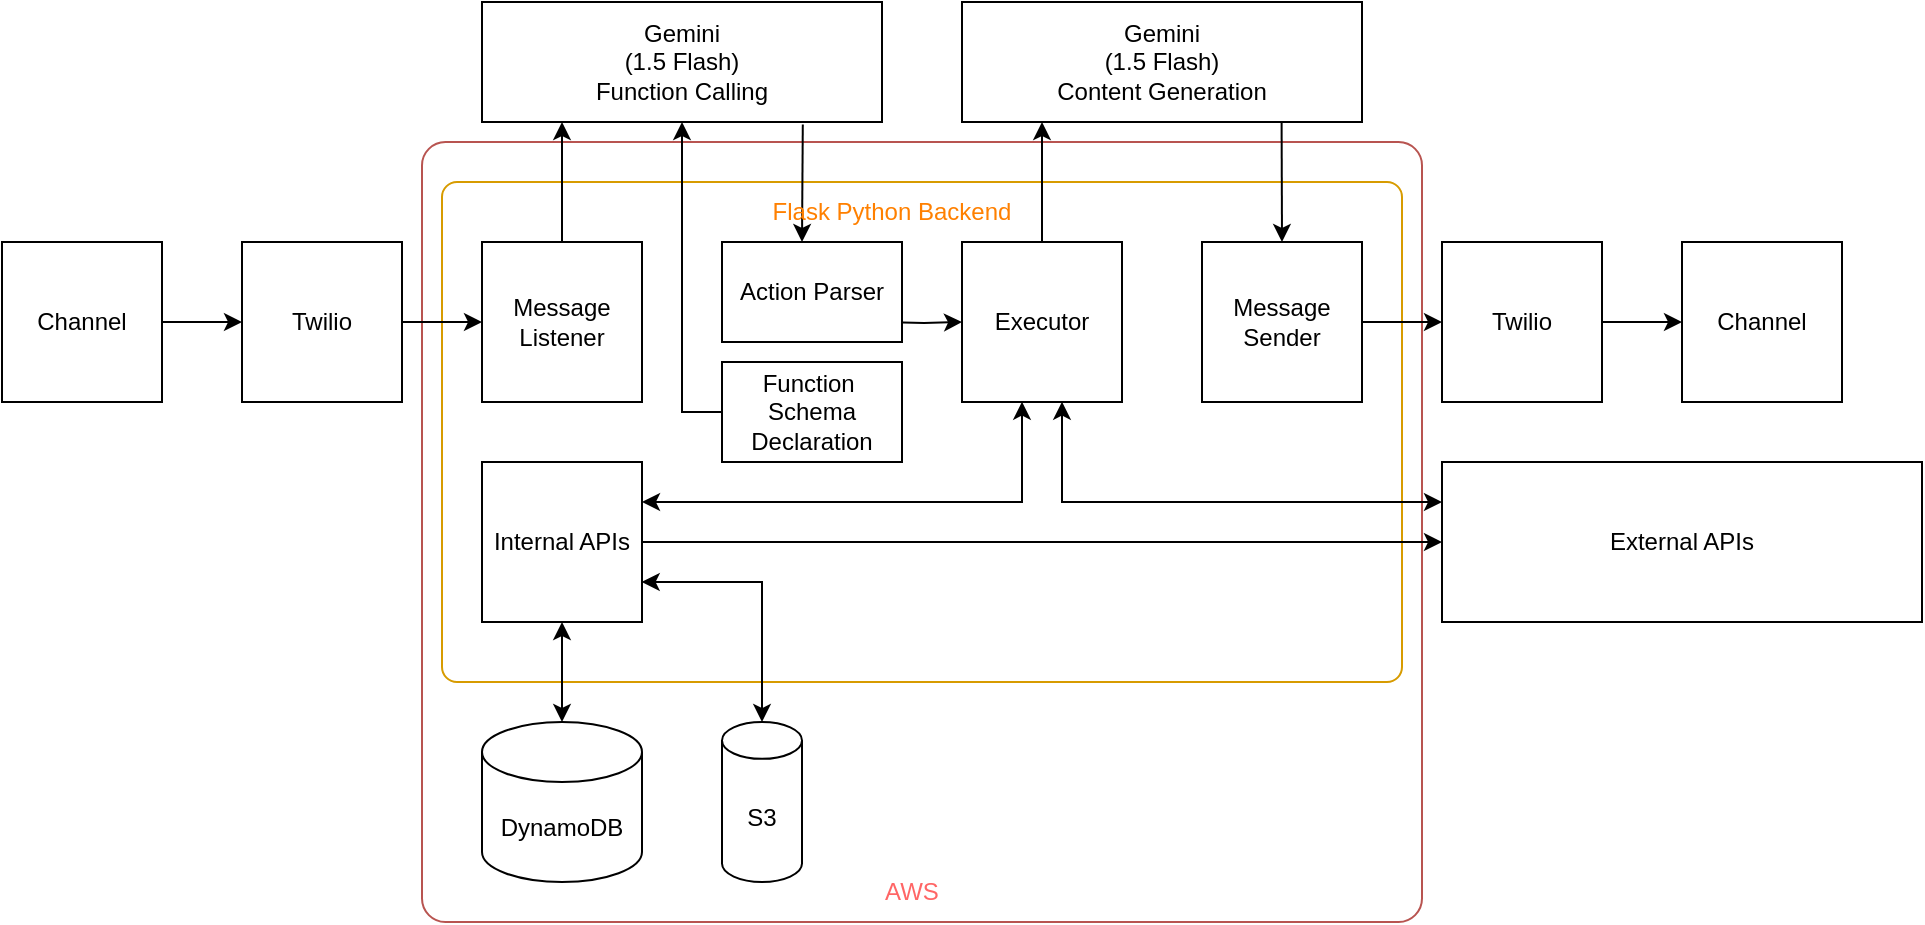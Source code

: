 <mxfile version="24.8.4">
  <diagram name="Page-1" id="cp2lDJKNXeXYgKawgJn0">
    <mxGraphModel dx="1257" dy="650" grid="1" gridSize="10" guides="1" tooltips="1" connect="1" arrows="1" fold="1" page="1" pageScale="1" pageWidth="850" pageHeight="1100" math="0" shadow="0">
      <root>
        <mxCell id="0" />
        <mxCell id="1" parent="0" />
        <mxCell id="L0HTs1hgYTQf2p8KzPn4-115" value="" style="rounded=1;whiteSpace=wrap;html=1;fillColor=none;strokeColor=#d79b00;arcSize=3;" vertex="1" parent="1">
          <mxGeometry x="620" y="410" width="480" height="250" as="geometry" />
        </mxCell>
        <mxCell id="L0HTs1hgYTQf2p8KzPn4-127" value="" style="rounded=1;whiteSpace=wrap;html=1;fillColor=none;strokeColor=#b85450;arcSize=3;" vertex="1" parent="1">
          <mxGeometry x="610" y="390" width="500" height="390" as="geometry" />
        </mxCell>
        <mxCell id="L0HTs1hgYTQf2p8KzPn4-85" style="edgeStyle=orthogonalEdgeStyle;rounded=0;orthogonalLoop=1;jettySize=auto;html=1;exitX=1;exitY=0.5;exitDx=0;exitDy=0;entryX=0;entryY=0.5;entryDx=0;entryDy=0;" edge="1" source="L0HTs1hgYTQf2p8KzPn4-86" target="L0HTs1hgYTQf2p8KzPn4-88" parent="1">
          <mxGeometry relative="1" as="geometry" />
        </mxCell>
        <mxCell id="L0HTs1hgYTQf2p8KzPn4-86" value="Channel" style="whiteSpace=wrap;html=1;aspect=fixed;" vertex="1" parent="1">
          <mxGeometry x="400" y="440" width="80" height="80" as="geometry" />
        </mxCell>
        <mxCell id="L0HTs1hgYTQf2p8KzPn4-87" style="edgeStyle=orthogonalEdgeStyle;rounded=0;orthogonalLoop=1;jettySize=auto;html=1;exitX=1;exitY=0.5;exitDx=0;exitDy=0;entryX=0;entryY=0.5;entryDx=0;entryDy=0;" edge="1" source="L0HTs1hgYTQf2p8KzPn4-88" target="L0HTs1hgYTQf2p8KzPn4-93" parent="1">
          <mxGeometry relative="1" as="geometry" />
        </mxCell>
        <mxCell id="L0HTs1hgYTQf2p8KzPn4-88" value="Twilio" style="whiteSpace=wrap;html=1;aspect=fixed;" vertex="1" parent="1">
          <mxGeometry x="520" y="440" width="80" height="80" as="geometry" />
        </mxCell>
        <mxCell id="L0HTs1hgYTQf2p8KzPn4-89" style="edgeStyle=orthogonalEdgeStyle;rounded=0;orthogonalLoop=1;jettySize=auto;html=1;exitX=1;exitY=0.5;exitDx=0;exitDy=0;entryX=0;entryY=0.5;entryDx=0;entryDy=0;" edge="1" target="L0HTs1hgYTQf2p8KzPn4-91" parent="1">
          <mxGeometry relative="1" as="geometry">
            <mxPoint x="840.0" y="480" as="sourcePoint" />
          </mxGeometry>
        </mxCell>
        <mxCell id="L0HTs1hgYTQf2p8KzPn4-91" value="Executor" style="whiteSpace=wrap;html=1;aspect=fixed;" vertex="1" parent="1">
          <mxGeometry x="880" y="440" width="80" height="80" as="geometry" />
        </mxCell>
        <mxCell id="L0HTs1hgYTQf2p8KzPn4-93" value="Message Listener" style="whiteSpace=wrap;html=1;aspect=fixed;" vertex="1" parent="1">
          <mxGeometry x="640" y="440" width="80" height="80" as="geometry" />
        </mxCell>
        <mxCell id="L0HTs1hgYTQf2p8KzPn4-94" value="Gemini&lt;br&gt;(1.5 Flash)&lt;div&gt;Function Calling&lt;/div&gt;" style="rounded=0;whiteSpace=wrap;html=1;" vertex="1" parent="1">
          <mxGeometry x="640" y="320" width="200" height="60" as="geometry" />
        </mxCell>
        <mxCell id="L0HTs1hgYTQf2p8KzPn4-95" style="edgeStyle=orthogonalEdgeStyle;rounded=0;orthogonalLoop=1;jettySize=auto;html=1;exitX=1;exitY=0.5;exitDx=0;exitDy=0;entryX=0;entryY=0.5;entryDx=0;entryDy=0;" edge="1" source="L0HTs1hgYTQf2p8KzPn4-96" target="L0HTs1hgYTQf2p8KzPn4-100" parent="1">
          <mxGeometry relative="1" as="geometry" />
        </mxCell>
        <mxCell id="L0HTs1hgYTQf2p8KzPn4-96" value="Message Sender" style="whiteSpace=wrap;html=1;aspect=fixed;" vertex="1" parent="1">
          <mxGeometry x="1000" y="440" width="80" height="80" as="geometry" />
        </mxCell>
        <mxCell id="L0HTs1hgYTQf2p8KzPn4-97" value="Gemini&lt;br&gt;(1.5 Flash)&lt;div&gt;Content Generation&lt;/div&gt;" style="rounded=0;whiteSpace=wrap;html=1;" vertex="1" parent="1">
          <mxGeometry x="880" y="320" width="200" height="60" as="geometry" />
        </mxCell>
        <mxCell id="L0HTs1hgYTQf2p8KzPn4-98" value="" style="endArrow=classic;html=1;rounded=0;exitX=0.5;exitY=0;exitDx=0;exitDy=0;" edge="1" source="L0HTs1hgYTQf2p8KzPn4-91" parent="1">
          <mxGeometry width="50" height="50" relative="1" as="geometry">
            <mxPoint x="870" y="420" as="sourcePoint" />
            <mxPoint x="920" y="380" as="targetPoint" />
          </mxGeometry>
        </mxCell>
        <mxCell id="L0HTs1hgYTQf2p8KzPn4-99" style="edgeStyle=orthogonalEdgeStyle;rounded=0;orthogonalLoop=1;jettySize=auto;html=1;exitX=1;exitY=0.5;exitDx=0;exitDy=0;entryX=0;entryY=0.5;entryDx=0;entryDy=0;" edge="1" source="L0HTs1hgYTQf2p8KzPn4-100" target="L0HTs1hgYTQf2p8KzPn4-104" parent="1">
          <mxGeometry relative="1" as="geometry" />
        </mxCell>
        <mxCell id="L0HTs1hgYTQf2p8KzPn4-100" value="Twilio" style="whiteSpace=wrap;html=1;aspect=fixed;" vertex="1" parent="1">
          <mxGeometry x="1120" y="440" width="80" height="80" as="geometry" />
        </mxCell>
        <mxCell id="L0HTs1hgYTQf2p8KzPn4-101" value="" style="endArrow=classic;html=1;rounded=0;entryX=0.5;entryY=0;entryDx=0;entryDy=0;exitX=0.799;exitY=1.005;exitDx=0;exitDy=0;exitPerimeter=0;" edge="1" source="L0HTs1hgYTQf2p8KzPn4-97" target="L0HTs1hgYTQf2p8KzPn4-96" parent="1">
          <mxGeometry width="50" height="50" relative="1" as="geometry">
            <mxPoint x="1020" y="370" as="sourcePoint" />
            <mxPoint x="1020" y="440" as="targetPoint" />
          </mxGeometry>
        </mxCell>
        <mxCell id="L0HTs1hgYTQf2p8KzPn4-102" value="" style="endArrow=classic;html=1;rounded=0;exitX=0.5;exitY=0;exitDx=0;exitDy=0;entryX=0.2;entryY=1;entryDx=0;entryDy=0;entryPerimeter=0;" edge="1" source="L0HTs1hgYTQf2p8KzPn4-93" target="L0HTs1hgYTQf2p8KzPn4-94" parent="1">
          <mxGeometry width="50" height="50" relative="1" as="geometry">
            <mxPoint x="700" y="430" as="sourcePoint" />
            <mxPoint x="750" y="380" as="targetPoint" />
          </mxGeometry>
        </mxCell>
        <mxCell id="L0HTs1hgYTQf2p8KzPn4-103" value="" style="endArrow=classic;html=1;rounded=0;exitX=0.802;exitY=1.02;exitDx=0;exitDy=0;exitPerimeter=0;entryX=0.5;entryY=0;entryDx=0;entryDy=0;" edge="1" source="L0HTs1hgYTQf2p8KzPn4-94" parent="1">
          <mxGeometry width="50" height="50" relative="1" as="geometry">
            <mxPoint x="830" y="420" as="sourcePoint" />
            <mxPoint x="800" y="440" as="targetPoint" />
          </mxGeometry>
        </mxCell>
        <mxCell id="L0HTs1hgYTQf2p8KzPn4-104" value="Channel" style="whiteSpace=wrap;html=1;aspect=fixed;" vertex="1" parent="1">
          <mxGeometry x="1240" y="440" width="80" height="80" as="geometry" />
        </mxCell>
        <mxCell id="L0HTs1hgYTQf2p8KzPn4-154" style="edgeStyle=orthogonalEdgeStyle;rounded=0;orthogonalLoop=1;jettySize=auto;html=1;exitX=1;exitY=0.5;exitDx=0;exitDy=0;entryX=0;entryY=0.5;entryDx=0;entryDy=0;" edge="1" parent="1" source="L0HTs1hgYTQf2p8KzPn4-105" target="L0HTs1hgYTQf2p8KzPn4-110">
          <mxGeometry relative="1" as="geometry" />
        </mxCell>
        <mxCell id="L0HTs1hgYTQf2p8KzPn4-105" value="Internal APIs" style="rounded=0;whiteSpace=wrap;html=1;" vertex="1" parent="1">
          <mxGeometry x="640" y="550" width="80" height="80" as="geometry" />
        </mxCell>
        <mxCell id="L0HTs1hgYTQf2p8KzPn4-110" value="External APIs" style="rounded=0;whiteSpace=wrap;html=1;" vertex="1" parent="1">
          <mxGeometry x="1120" y="550" width="240" height="80" as="geometry" />
        </mxCell>
        <mxCell id="L0HTs1hgYTQf2p8KzPn4-118" value="DynamoDB" style="shape=cylinder3;whiteSpace=wrap;html=1;boundedLbl=1;backgroundOutline=1;size=15;" vertex="1" parent="1">
          <mxGeometry x="640" y="680" width="80" height="80" as="geometry" />
        </mxCell>
        <mxCell id="L0HTs1hgYTQf2p8KzPn4-119" value="S3" style="shape=cylinder3;whiteSpace=wrap;html=1;boundedLbl=1;backgroundOutline=1;size=9.217;" vertex="1" parent="1">
          <mxGeometry x="760" y="680" width="40" height="80" as="geometry" />
        </mxCell>
        <mxCell id="L0HTs1hgYTQf2p8KzPn4-124" value="" style="endArrow=classic;startArrow=classic;html=1;rounded=0;entryX=0.5;entryY=1;entryDx=0;entryDy=0;" edge="1" parent="1" source="L0HTs1hgYTQf2p8KzPn4-118" target="L0HTs1hgYTQf2p8KzPn4-105">
          <mxGeometry width="50" height="50" relative="1" as="geometry">
            <mxPoint x="680" y="699.289" as="sourcePoint" />
            <mxPoint x="680" y="649.289" as="targetPoint" />
          </mxGeometry>
        </mxCell>
        <mxCell id="L0HTs1hgYTQf2p8KzPn4-92" value="&lt;span style=&quot;color: rgb(255, 128, 0);&quot;&gt;Flask&amp;nbsp;&lt;/span&gt;&lt;font color=&quot;#ff8000&quot;&gt;Python Backend&lt;/font&gt;" style="text;html=1;align=center;verticalAlign=middle;whiteSpace=wrap;rounded=0;" vertex="1" parent="1">
          <mxGeometry x="740" y="410" width="210" height="30" as="geometry" />
        </mxCell>
        <mxCell id="L0HTs1hgYTQf2p8KzPn4-130" value="&lt;font color=&quot;#ff6666&quot;&gt;AWS&lt;/font&gt;" style="text;html=1;align=center;verticalAlign=middle;whiteSpace=wrap;rounded=0;" vertex="1" parent="1">
          <mxGeometry x="750" y="750" width="210" height="30" as="geometry" />
        </mxCell>
        <mxCell id="L0HTs1hgYTQf2p8KzPn4-135" value="" style="endArrow=classic;startArrow=classic;html=1;rounded=0;exitX=0.5;exitY=0;exitDx=0;exitDy=0;exitPerimeter=0;entryX=0.208;entryY=0.8;entryDx=0;entryDy=0;entryPerimeter=0;" edge="1" parent="1" source="L0HTs1hgYTQf2p8KzPn4-119" target="L0HTs1hgYTQf2p8KzPn4-115">
          <mxGeometry width="50" height="50" relative="1" as="geometry">
            <mxPoint x="790" y="640" as="sourcePoint" />
            <mxPoint x="840" y="590" as="targetPoint" />
            <Array as="points">
              <mxPoint x="780" y="610" />
            </Array>
          </mxGeometry>
        </mxCell>
        <mxCell id="L0HTs1hgYTQf2p8KzPn4-142" style="edgeStyle=orthogonalEdgeStyle;rounded=0;orthogonalLoop=1;jettySize=auto;html=1;exitX=0;exitY=0.5;exitDx=0;exitDy=0;entryX=0.5;entryY=1;entryDx=0;entryDy=0;" edge="1" parent="1" source="L0HTs1hgYTQf2p8KzPn4-140" target="L0HTs1hgYTQf2p8KzPn4-94">
          <mxGeometry relative="1" as="geometry" />
        </mxCell>
        <mxCell id="L0HTs1hgYTQf2p8KzPn4-140" value="Function&amp;nbsp; Schema Declaration" style="rounded=0;whiteSpace=wrap;html=1;" vertex="1" parent="1">
          <mxGeometry x="760" y="500" width="90" height="50" as="geometry" />
        </mxCell>
        <mxCell id="L0HTs1hgYTQf2p8KzPn4-143" value="Action Parser" style="rounded=0;whiteSpace=wrap;html=1;" vertex="1" parent="1">
          <mxGeometry x="760" y="440" width="90" height="50" as="geometry" />
        </mxCell>
        <mxCell id="L0HTs1hgYTQf2p8KzPn4-152" value="" style="endArrow=classic;startArrow=classic;html=1;rounded=0;exitX=0.6;exitY=0.333;exitDx=0;exitDy=0;exitPerimeter=0;entryX=1;entryY=0.25;entryDx=0;entryDy=0;" edge="1" parent="1" source="L0HTs1hgYTQf2p8KzPn4-127" target="L0HTs1hgYTQf2p8KzPn4-105">
          <mxGeometry width="50" height="50" relative="1" as="geometry">
            <mxPoint x="910" y="600" as="sourcePoint" />
            <mxPoint x="960" y="550" as="targetPoint" />
            <Array as="points">
              <mxPoint x="910" y="570" />
            </Array>
          </mxGeometry>
        </mxCell>
        <mxCell id="L0HTs1hgYTQf2p8KzPn4-153" value="" style="endArrow=classic;startArrow=classic;html=1;rounded=0;exitX=0.64;exitY=0.333;exitDx=0;exitDy=0;exitPerimeter=0;entryX=0;entryY=0.25;entryDx=0;entryDy=0;" edge="1" parent="1" source="L0HTs1hgYTQf2p8KzPn4-127" target="L0HTs1hgYTQf2p8KzPn4-110">
          <mxGeometry width="50" height="50" relative="1" as="geometry">
            <mxPoint x="910" y="600" as="sourcePoint" />
            <mxPoint x="960" y="550" as="targetPoint" />
            <Array as="points">
              <mxPoint x="930" y="570" />
            </Array>
          </mxGeometry>
        </mxCell>
      </root>
    </mxGraphModel>
  </diagram>
</mxfile>
